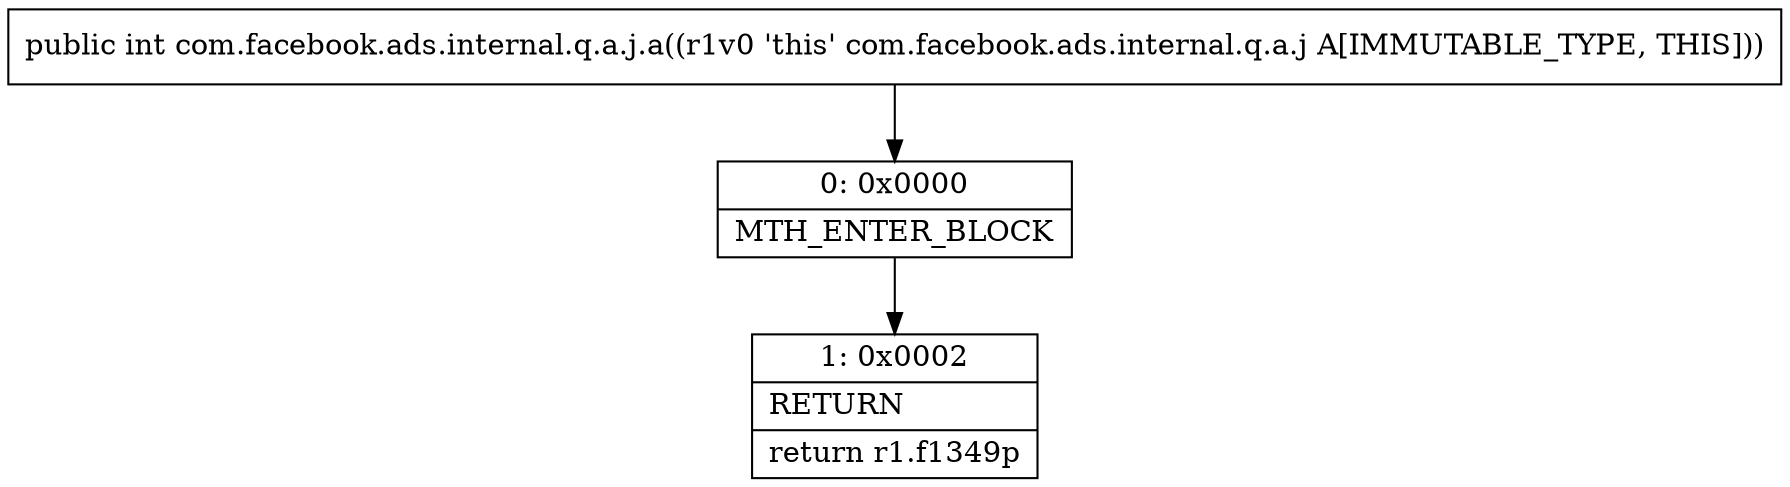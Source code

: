 digraph "CFG forcom.facebook.ads.internal.q.a.j.a()I" {
Node_0 [shape=record,label="{0\:\ 0x0000|MTH_ENTER_BLOCK\l}"];
Node_1 [shape=record,label="{1\:\ 0x0002|RETURN\l|return r1.f1349p\l}"];
MethodNode[shape=record,label="{public int com.facebook.ads.internal.q.a.j.a((r1v0 'this' com.facebook.ads.internal.q.a.j A[IMMUTABLE_TYPE, THIS])) }"];
MethodNode -> Node_0;
Node_0 -> Node_1;
}

